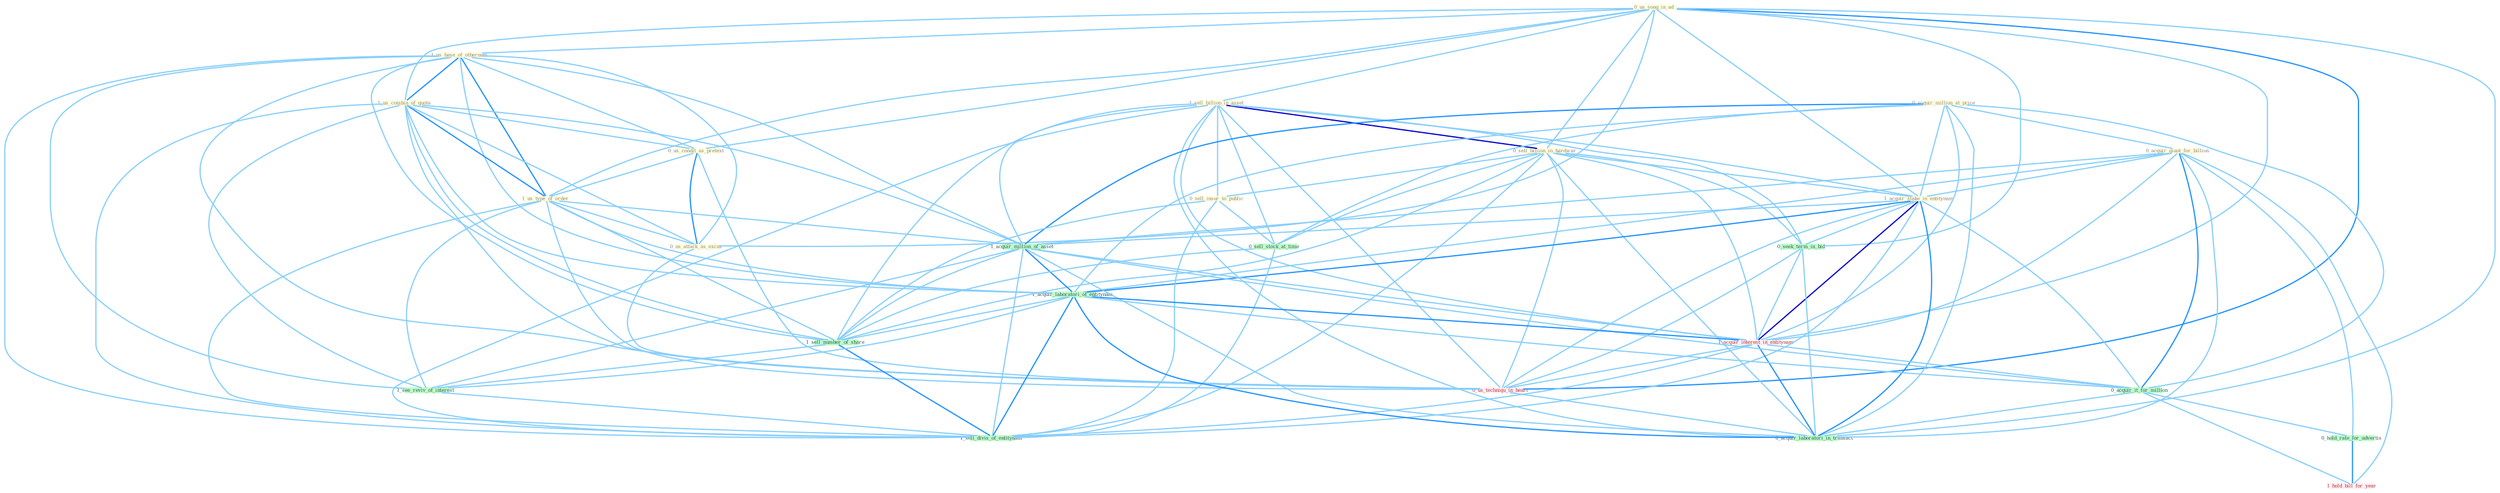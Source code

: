 Graph G{ 
    node
    [shape=polygon,style=filled,width=.5,height=.06,color="#BDFCC9",fixedsize=true,fontsize=4,
    fontcolor="#2f4f4f"];
    {node
    [color="#ffffe0", fontcolor="#8b7d6b"] "0_us_song_in_ad " "1_sell_billion_in_asset " "0_acquir_million_at_price " "1_us_base_of_othernum " "1_us_combin_of_quota " "0_acquir_giant_for_billion " "0_us_condit_as_pretext " "0_sell_billion_in_hardwar " "1_acquir_stake_in_entitynam " "0_sell_insur_to_public " "1_us_type_of_order " "0_us_attack_as_excus "}
{node [color="#fff0f5", fontcolor="#b22222"] "1_acquir_interest_in_entitynam " "0_us_techniqu_in_heart " "1_hold_bill_for_year "}
edge [color="#B0E2FF"];

	"0_us_song_in_ad " -- "1_sell_billion_in_asset " [w="1", color="#87cefa" ];
	"0_us_song_in_ad " -- "1_us_base_of_othernum " [w="1", color="#87cefa" ];
	"0_us_song_in_ad " -- "1_us_combin_of_quota " [w="1", color="#87cefa" ];
	"0_us_song_in_ad " -- "0_us_condit_as_pretext " [w="1", color="#87cefa" ];
	"0_us_song_in_ad " -- "0_sell_billion_in_hardwar " [w="1", color="#87cefa" ];
	"0_us_song_in_ad " -- "1_acquir_stake_in_entitynam " [w="1", color="#87cefa" ];
	"0_us_song_in_ad " -- "1_us_type_of_order " [w="1", color="#87cefa" ];
	"0_us_song_in_ad " -- "0_us_attack_as_excus " [w="1", color="#87cefa" ];
	"0_us_song_in_ad " -- "0_seek_term_in_bid " [w="1", color="#87cefa" ];
	"0_us_song_in_ad " -- "1_acquir_interest_in_entitynam " [w="1", color="#87cefa" ];
	"0_us_song_in_ad " -- "0_us_techniqu_in_heart " [w="2", color="#1e90ff" , len=0.8];
	"0_us_song_in_ad " -- "0_acquir_laboratori_in_transact " [w="1", color="#87cefa" ];
	"1_sell_billion_in_asset " -- "0_sell_billion_in_hardwar " [w="3", color="#0000cd" , len=0.6];
	"1_sell_billion_in_asset " -- "1_acquir_stake_in_entitynam " [w="1", color="#87cefa" ];
	"1_sell_billion_in_asset " -- "0_sell_insur_to_public " [w="1", color="#87cefa" ];
	"1_sell_billion_in_asset " -- "1_acquir_million_of_asset " [w="1", color="#87cefa" ];
	"1_sell_billion_in_asset " -- "0_seek_term_in_bid " [w="1", color="#87cefa" ];
	"1_sell_billion_in_asset " -- "1_acquir_interest_in_entitynam " [w="1", color="#87cefa" ];
	"1_sell_billion_in_asset " -- "0_us_techniqu_in_heart " [w="1", color="#87cefa" ];
	"1_sell_billion_in_asset " -- "0_acquir_laboratori_in_transact " [w="1", color="#87cefa" ];
	"1_sell_billion_in_asset " -- "0_sell_stock_at_time " [w="1", color="#87cefa" ];
	"1_sell_billion_in_asset " -- "1_sell_number_of_share " [w="1", color="#87cefa" ];
	"1_sell_billion_in_asset " -- "1_sell_divis_of_entitynam " [w="1", color="#87cefa" ];
	"0_acquir_million_at_price " -- "0_acquir_giant_for_billion " [w="1", color="#87cefa" ];
	"0_acquir_million_at_price " -- "1_acquir_stake_in_entitynam " [w="1", color="#87cefa" ];
	"0_acquir_million_at_price " -- "1_acquir_million_of_asset " [w="2", color="#1e90ff" , len=0.8];
	"0_acquir_million_at_price " -- "1_acquir_laboratori_of_entitynam " [w="1", color="#87cefa" ];
	"0_acquir_million_at_price " -- "1_acquir_interest_in_entitynam " [w="1", color="#87cefa" ];
	"0_acquir_million_at_price " -- "0_acquir_it_for_million " [w="1", color="#87cefa" ];
	"0_acquir_million_at_price " -- "0_acquir_laboratori_in_transact " [w="1", color="#87cefa" ];
	"0_acquir_million_at_price " -- "0_sell_stock_at_time " [w="1", color="#87cefa" ];
	"1_us_base_of_othernum " -- "1_us_combin_of_quota " [w="2", color="#1e90ff" , len=0.8];
	"1_us_base_of_othernum " -- "0_us_condit_as_pretext " [w="1", color="#87cefa" ];
	"1_us_base_of_othernum " -- "1_us_type_of_order " [w="2", color="#1e90ff" , len=0.8];
	"1_us_base_of_othernum " -- "0_us_attack_as_excus " [w="1", color="#87cefa" ];
	"1_us_base_of_othernum " -- "1_acquir_million_of_asset " [w="1", color="#87cefa" ];
	"1_us_base_of_othernum " -- "1_acquir_laboratori_of_entitynam " [w="1", color="#87cefa" ];
	"1_us_base_of_othernum " -- "0_us_techniqu_in_heart " [w="1", color="#87cefa" ];
	"1_us_base_of_othernum " -- "1_sell_number_of_share " [w="1", color="#87cefa" ];
	"1_us_base_of_othernum " -- "1_see_reviv_of_interest " [w="1", color="#87cefa" ];
	"1_us_base_of_othernum " -- "1_sell_divis_of_entitynam " [w="1", color="#87cefa" ];
	"1_us_combin_of_quota " -- "0_us_condit_as_pretext " [w="1", color="#87cefa" ];
	"1_us_combin_of_quota " -- "1_us_type_of_order " [w="2", color="#1e90ff" , len=0.8];
	"1_us_combin_of_quota " -- "0_us_attack_as_excus " [w="1", color="#87cefa" ];
	"1_us_combin_of_quota " -- "1_acquir_million_of_asset " [w="1", color="#87cefa" ];
	"1_us_combin_of_quota " -- "1_acquir_laboratori_of_entitynam " [w="1", color="#87cefa" ];
	"1_us_combin_of_quota " -- "0_us_techniqu_in_heart " [w="1", color="#87cefa" ];
	"1_us_combin_of_quota " -- "1_sell_number_of_share " [w="1", color="#87cefa" ];
	"1_us_combin_of_quota " -- "1_see_reviv_of_interest " [w="1", color="#87cefa" ];
	"1_us_combin_of_quota " -- "1_sell_divis_of_entitynam " [w="1", color="#87cefa" ];
	"0_acquir_giant_for_billion " -- "1_acquir_stake_in_entitynam " [w="1", color="#87cefa" ];
	"0_acquir_giant_for_billion " -- "1_acquir_million_of_asset " [w="1", color="#87cefa" ];
	"0_acquir_giant_for_billion " -- "1_acquir_laboratori_of_entitynam " [w="1", color="#87cefa" ];
	"0_acquir_giant_for_billion " -- "1_acquir_interest_in_entitynam " [w="1", color="#87cefa" ];
	"0_acquir_giant_for_billion " -- "0_acquir_it_for_million " [w="2", color="#1e90ff" , len=0.8];
	"0_acquir_giant_for_billion " -- "0_hold_rate_for_advertis " [w="1", color="#87cefa" ];
	"0_acquir_giant_for_billion " -- "0_acquir_laboratori_in_transact " [w="1", color="#87cefa" ];
	"0_acquir_giant_for_billion " -- "1_hold_bill_for_year " [w="1", color="#87cefa" ];
	"0_us_condit_as_pretext " -- "1_us_type_of_order " [w="1", color="#87cefa" ];
	"0_us_condit_as_pretext " -- "0_us_attack_as_excus " [w="2", color="#1e90ff" , len=0.8];
	"0_us_condit_as_pretext " -- "0_us_techniqu_in_heart " [w="1", color="#87cefa" ];
	"0_sell_billion_in_hardwar " -- "1_acquir_stake_in_entitynam " [w="1", color="#87cefa" ];
	"0_sell_billion_in_hardwar " -- "0_sell_insur_to_public " [w="1", color="#87cefa" ];
	"0_sell_billion_in_hardwar " -- "0_seek_term_in_bid " [w="1", color="#87cefa" ];
	"0_sell_billion_in_hardwar " -- "1_acquir_interest_in_entitynam " [w="1", color="#87cefa" ];
	"0_sell_billion_in_hardwar " -- "0_us_techniqu_in_heart " [w="1", color="#87cefa" ];
	"0_sell_billion_in_hardwar " -- "0_acquir_laboratori_in_transact " [w="1", color="#87cefa" ];
	"0_sell_billion_in_hardwar " -- "0_sell_stock_at_time " [w="1", color="#87cefa" ];
	"0_sell_billion_in_hardwar " -- "1_sell_number_of_share " [w="1", color="#87cefa" ];
	"0_sell_billion_in_hardwar " -- "1_sell_divis_of_entitynam " [w="1", color="#87cefa" ];
	"1_acquir_stake_in_entitynam " -- "1_acquir_million_of_asset " [w="1", color="#87cefa" ];
	"1_acquir_stake_in_entitynam " -- "1_acquir_laboratori_of_entitynam " [w="2", color="#1e90ff" , len=0.8];
	"1_acquir_stake_in_entitynam " -- "0_seek_term_in_bid " [w="1", color="#87cefa" ];
	"1_acquir_stake_in_entitynam " -- "1_acquir_interest_in_entitynam " [w="3", color="#0000cd" , len=0.6];
	"1_acquir_stake_in_entitynam " -- "0_us_techniqu_in_heart " [w="1", color="#87cefa" ];
	"1_acquir_stake_in_entitynam " -- "0_acquir_it_for_million " [w="1", color="#87cefa" ];
	"1_acquir_stake_in_entitynam " -- "0_acquir_laboratori_in_transact " [w="2", color="#1e90ff" , len=0.8];
	"1_acquir_stake_in_entitynam " -- "1_sell_divis_of_entitynam " [w="1", color="#87cefa" ];
	"0_sell_insur_to_public " -- "0_sell_stock_at_time " [w="1", color="#87cefa" ];
	"0_sell_insur_to_public " -- "1_sell_number_of_share " [w="1", color="#87cefa" ];
	"0_sell_insur_to_public " -- "1_sell_divis_of_entitynam " [w="1", color="#87cefa" ];
	"1_us_type_of_order " -- "0_us_attack_as_excus " [w="1", color="#87cefa" ];
	"1_us_type_of_order " -- "1_acquir_million_of_asset " [w="1", color="#87cefa" ];
	"1_us_type_of_order " -- "1_acquir_laboratori_of_entitynam " [w="1", color="#87cefa" ];
	"1_us_type_of_order " -- "0_us_techniqu_in_heart " [w="1", color="#87cefa" ];
	"1_us_type_of_order " -- "1_sell_number_of_share " [w="1", color="#87cefa" ];
	"1_us_type_of_order " -- "1_see_reviv_of_interest " [w="1", color="#87cefa" ];
	"1_us_type_of_order " -- "1_sell_divis_of_entitynam " [w="1", color="#87cefa" ];
	"0_us_attack_as_excus " -- "0_us_techniqu_in_heart " [w="1", color="#87cefa" ];
	"1_acquir_million_of_asset " -- "1_acquir_laboratori_of_entitynam " [w="2", color="#1e90ff" , len=0.8];
	"1_acquir_million_of_asset " -- "1_acquir_interest_in_entitynam " [w="1", color="#87cefa" ];
	"1_acquir_million_of_asset " -- "0_acquir_it_for_million " [w="1", color="#87cefa" ];
	"1_acquir_million_of_asset " -- "0_acquir_laboratori_in_transact " [w="1", color="#87cefa" ];
	"1_acquir_million_of_asset " -- "1_sell_number_of_share " [w="1", color="#87cefa" ];
	"1_acquir_million_of_asset " -- "1_see_reviv_of_interest " [w="1", color="#87cefa" ];
	"1_acquir_million_of_asset " -- "1_sell_divis_of_entitynam " [w="1", color="#87cefa" ];
	"1_acquir_laboratori_of_entitynam " -- "1_acquir_interest_in_entitynam " [w="2", color="#1e90ff" , len=0.8];
	"1_acquir_laboratori_of_entitynam " -- "0_acquir_it_for_million " [w="1", color="#87cefa" ];
	"1_acquir_laboratori_of_entitynam " -- "0_acquir_laboratori_in_transact " [w="2", color="#1e90ff" , len=0.8];
	"1_acquir_laboratori_of_entitynam " -- "1_sell_number_of_share " [w="1", color="#87cefa" ];
	"1_acquir_laboratori_of_entitynam " -- "1_see_reviv_of_interest " [w="1", color="#87cefa" ];
	"1_acquir_laboratori_of_entitynam " -- "1_sell_divis_of_entitynam " [w="2", color="#1e90ff" , len=0.8];
	"0_seek_term_in_bid " -- "1_acquir_interest_in_entitynam " [w="1", color="#87cefa" ];
	"0_seek_term_in_bid " -- "0_us_techniqu_in_heart " [w="1", color="#87cefa" ];
	"0_seek_term_in_bid " -- "0_acquir_laboratori_in_transact " [w="1", color="#87cefa" ];
	"1_acquir_interest_in_entitynam " -- "0_us_techniqu_in_heart " [w="1", color="#87cefa" ];
	"1_acquir_interest_in_entitynam " -- "0_acquir_it_for_million " [w="1", color="#87cefa" ];
	"1_acquir_interest_in_entitynam " -- "0_acquir_laboratori_in_transact " [w="2", color="#1e90ff" , len=0.8];
	"1_acquir_interest_in_entitynam " -- "1_sell_divis_of_entitynam " [w="1", color="#87cefa" ];
	"0_us_techniqu_in_heart " -- "0_acquir_laboratori_in_transact " [w="1", color="#87cefa" ];
	"0_acquir_it_for_million " -- "0_hold_rate_for_advertis " [w="1", color="#87cefa" ];
	"0_acquir_it_for_million " -- "0_acquir_laboratori_in_transact " [w="1", color="#87cefa" ];
	"0_acquir_it_for_million " -- "1_hold_bill_for_year " [w="1", color="#87cefa" ];
	"0_hold_rate_for_advertis " -- "1_hold_bill_for_year " [w="2", color="#1e90ff" , len=0.8];
	"0_sell_stock_at_time " -- "1_sell_number_of_share " [w="1", color="#87cefa" ];
	"0_sell_stock_at_time " -- "1_sell_divis_of_entitynam " [w="1", color="#87cefa" ];
	"1_sell_number_of_share " -- "1_see_reviv_of_interest " [w="1", color="#87cefa" ];
	"1_sell_number_of_share " -- "1_sell_divis_of_entitynam " [w="2", color="#1e90ff" , len=0.8];
	"1_see_reviv_of_interest " -- "1_sell_divis_of_entitynam " [w="1", color="#87cefa" ];
}